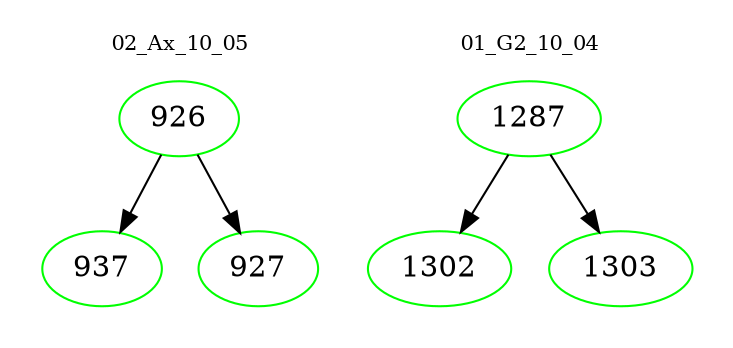 digraph{
subgraph cluster_0 {
color = white
label = "02_Ax_10_05";
fontsize=10;
T0_926 [label="926", color="green"]
T0_926 -> T0_937 [color="black"]
T0_937 [label="937", color="green"]
T0_926 -> T0_927 [color="black"]
T0_927 [label="927", color="green"]
}
subgraph cluster_1 {
color = white
label = "01_G2_10_04";
fontsize=10;
T1_1287 [label="1287", color="green"]
T1_1287 -> T1_1302 [color="black"]
T1_1302 [label="1302", color="green"]
T1_1287 -> T1_1303 [color="black"]
T1_1303 [label="1303", color="green"]
}
}
